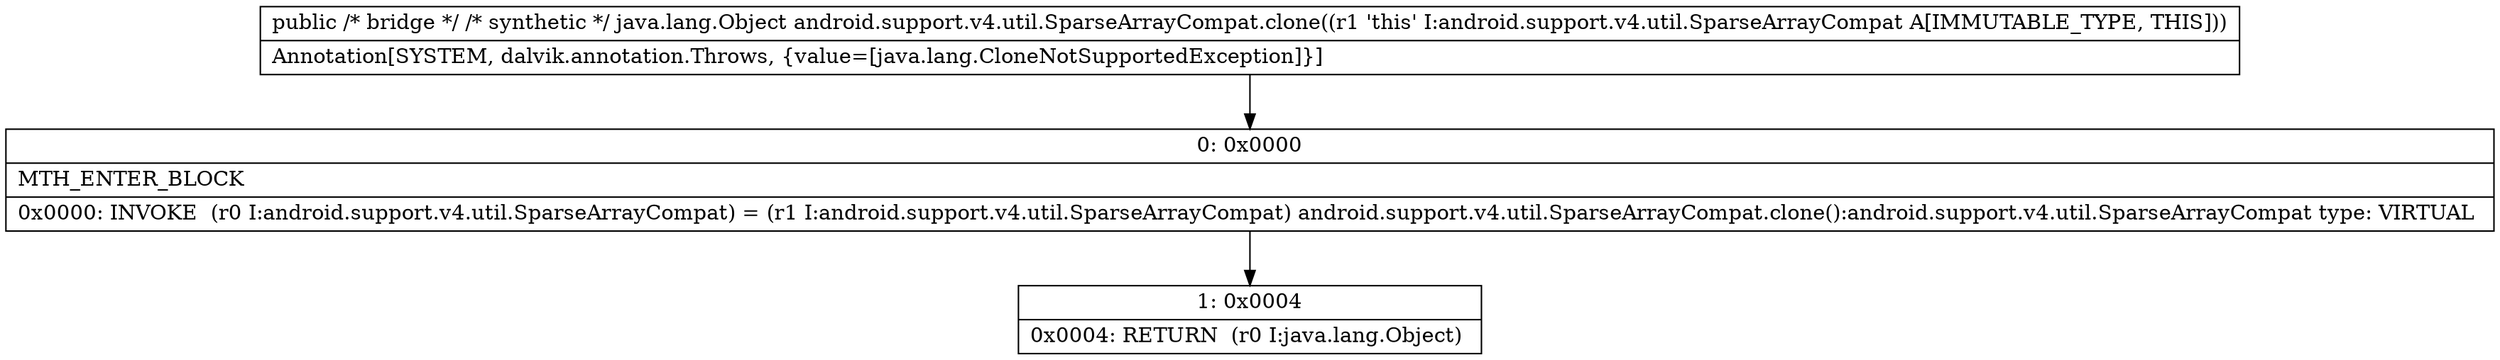 digraph "CFG forandroid.support.v4.util.SparseArrayCompat.clone()Ljava\/lang\/Object;" {
Node_0 [shape=record,label="{0\:\ 0x0000|MTH_ENTER_BLOCK\l|0x0000: INVOKE  (r0 I:android.support.v4.util.SparseArrayCompat) = (r1 I:android.support.v4.util.SparseArrayCompat) android.support.v4.util.SparseArrayCompat.clone():android.support.v4.util.SparseArrayCompat type: VIRTUAL \l}"];
Node_1 [shape=record,label="{1\:\ 0x0004|0x0004: RETURN  (r0 I:java.lang.Object) \l}"];
MethodNode[shape=record,label="{public \/* bridge *\/ \/* synthetic *\/ java.lang.Object android.support.v4.util.SparseArrayCompat.clone((r1 'this' I:android.support.v4.util.SparseArrayCompat A[IMMUTABLE_TYPE, THIS]))  | Annotation[SYSTEM, dalvik.annotation.Throws, \{value=[java.lang.CloneNotSupportedException]\}]\l}"];
MethodNode -> Node_0;
Node_0 -> Node_1;
}


